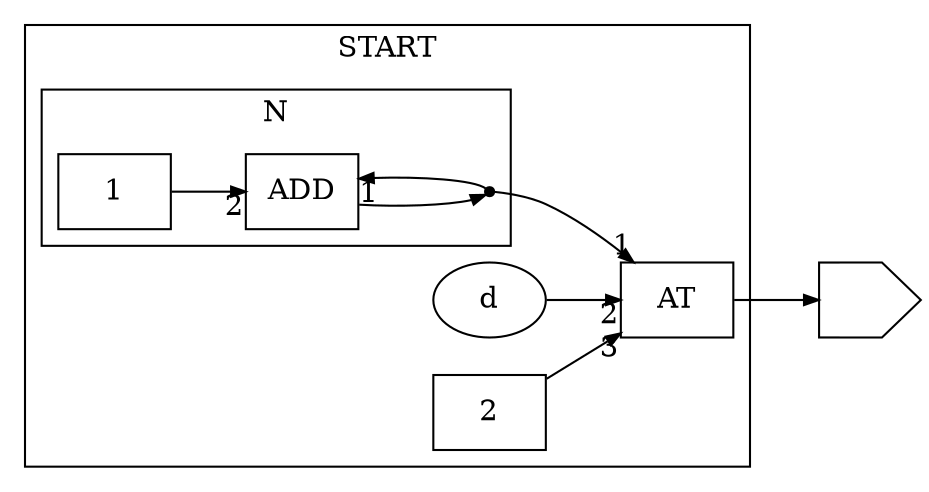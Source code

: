digraph G {
	graph [rankdir=LR];
	node [label="\N"];
	edge [arrowsize="0.7", arrowtail=none];
	graph [bb="0,0,494,194"];
	{
		graph [rank=max];
		graph [bb=""];
		aa4 [label="", shape=house, orientation=270, pos="459,88", width="0.75", height="0.50"];
	}
	subgraph cluster0 {
		graph [label=START];
		graph [color=hot_pink];
		graph [fontcolor=hot_pink];
		graph [lp="42,184"];
		graph [bb="8,8,402,174"];
		node [shape=box];
		{
			graph [rank=min];
			graph [lp=""];
			graph [bb=""];
			aa2 [label=d, shape=ellipse, pos="275,88", width="0.75", height="0.50"];
			aa6 [label=2, pos="275,34", width="0.75", height="0.50"];
		}
		subgraph cluster1 {
			graph [label=N];
			graph [lp="49,176"];
			graph [bb="36,114,285,166"];
			{
				graph [rank=max];
				graph [lp=""];
				graph [bb=""];
				aa3 [label="", shape=point, pos="275,140", width="0.06", height="0.06"];
			}
			{
				graph [rank=min];
				graph [lp=""];
				graph [bb=""];
				aa8 [label=1, pos="91,140", width="0.75", height="0.50"];
			}
			op7 [label=ADD, pos="183,140", width="0.75", height="0.50"];
			op7 -> aa3 [pos="e,274,138 210,134 231,132 260,134 271,137"];
			aa3 -> op7 [headlabel=1, pos="s,210,146 216,146 240,148 268,146 274,142", head_lp="219,142"];
			aa8 -> op7 [headlabel=2, pos="e,156,140 118,140 128,140 139,140 149,140", head_lp="147,144"];
		}
		op5 [label=AT, pos="367,88", width="0.75", height="0.50"];
		aa3 -> op5 [headlabel=1, pos="e,350,106 277,140 282,141 293,141 302,138 318,132 334,120 345,110", head_lp="346,115"];
		aa2 -> op5 [headlabel=2, pos="e,340,88 302,88 312,88 323,88 333,88", head_lp="331,92"];
		aa6 -> op5 [headlabel=3, pos="e,340,72 302,50 312,56 324,62 334,69", head_lp="330,72"];
	}
	op5 -> aa4 [pos="e,437,88 394,88 406,88 419,88 430,88"];
}
